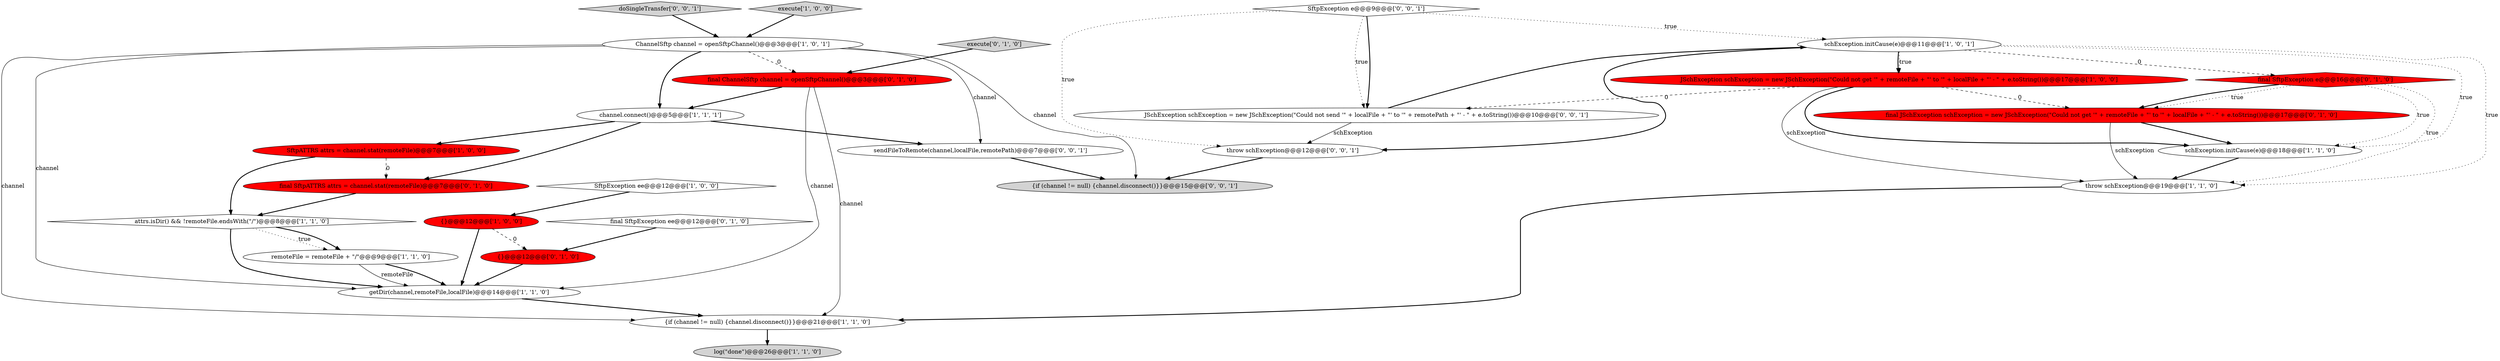 digraph {
0 [style = filled, label = "schException.initCause(e)@@@11@@@['1', '0', '1']", fillcolor = white, shape = ellipse image = "AAA0AAABBB1BBB"];
8 [style = filled, label = "{if (channel != null) {channel.disconnect()}}@@@21@@@['1', '1', '0']", fillcolor = white, shape = ellipse image = "AAA0AAABBB1BBB"];
16 [style = filled, label = "final JSchException schException = new JSchException(\"Could not get '\" + remoteFile + \"' to '\" + localFile + \"' - \" + e.toString())@@@17@@@['0', '1', '0']", fillcolor = red, shape = ellipse image = "AAA1AAABBB2BBB"];
9 [style = filled, label = "{}@@@12@@@['1', '0', '0']", fillcolor = red, shape = ellipse image = "AAA1AAABBB1BBB"];
2 [style = filled, label = "SftpException ee@@@12@@@['1', '0', '0']", fillcolor = white, shape = diamond image = "AAA0AAABBB1BBB"];
26 [style = filled, label = "throw schException@@@12@@@['0', '0', '1']", fillcolor = white, shape = ellipse image = "AAA0AAABBB3BBB"];
4 [style = filled, label = "ChannelSftp channel = openSftpChannel()@@@3@@@['1', '0', '1']", fillcolor = white, shape = ellipse image = "AAA0AAABBB1BBB"];
25 [style = filled, label = "doSingleTransfer['0', '0', '1']", fillcolor = lightgray, shape = diamond image = "AAA0AAABBB3BBB"];
17 [style = filled, label = "final ChannelSftp channel = openSftpChannel()@@@3@@@['0', '1', '0']", fillcolor = red, shape = ellipse image = "AAA1AAABBB2BBB"];
3 [style = filled, label = "remoteFile = remoteFile + \"/\"@@@9@@@['1', '1', '0']", fillcolor = white, shape = ellipse image = "AAA0AAABBB1BBB"];
18 [style = filled, label = "final SftpException e@@@16@@@['0', '1', '0']", fillcolor = red, shape = diamond image = "AAA1AAABBB2BBB"];
14 [style = filled, label = "getDir(channel,remoteFile,localFile)@@@14@@@['1', '1', '0']", fillcolor = white, shape = ellipse image = "AAA0AAABBB1BBB"];
13 [style = filled, label = "attrs.isDir() && !remoteFile.endsWith(\"/\")@@@8@@@['1', '1', '0']", fillcolor = white, shape = diamond image = "AAA0AAABBB1BBB"];
21 [style = filled, label = "execute['0', '1', '0']", fillcolor = lightgray, shape = diamond image = "AAA0AAABBB2BBB"];
19 [style = filled, label = "{}@@@12@@@['0', '1', '0']", fillcolor = red, shape = ellipse image = "AAA1AAABBB2BBB"];
27 [style = filled, label = "JSchException schException = new JSchException(\"Could not send '\" + localFile + \"' to '\" + remotePath + \"' - \" + e.toString())@@@10@@@['0', '0', '1']", fillcolor = white, shape = ellipse image = "AAA0AAABBB3BBB"];
20 [style = filled, label = "final SftpATTRS attrs = channel.stat(remoteFile)@@@7@@@['0', '1', '0']", fillcolor = red, shape = ellipse image = "AAA1AAABBB2BBB"];
10 [style = filled, label = "execute['1', '0', '0']", fillcolor = lightgray, shape = diamond image = "AAA0AAABBB1BBB"];
7 [style = filled, label = "schException.initCause(e)@@@18@@@['1', '1', '0']", fillcolor = white, shape = ellipse image = "AAA0AAABBB1BBB"];
11 [style = filled, label = "log(\"done\")@@@26@@@['1', '1', '0']", fillcolor = lightgray, shape = ellipse image = "AAA0AAABBB1BBB"];
23 [style = filled, label = "SftpException e@@@9@@@['0', '0', '1']", fillcolor = white, shape = diamond image = "AAA0AAABBB3BBB"];
6 [style = filled, label = "JSchException schException = new JSchException(\"Could not get '\" + remoteFile + \"' to '\" + localFile + \"' - \" + e.toString())@@@17@@@['1', '0', '0']", fillcolor = red, shape = ellipse image = "AAA1AAABBB1BBB"];
5 [style = filled, label = "channel.connect()@@@5@@@['1', '1', '1']", fillcolor = white, shape = ellipse image = "AAA0AAABBB1BBB"];
12 [style = filled, label = "throw schException@@@19@@@['1', '1', '0']", fillcolor = white, shape = ellipse image = "AAA0AAABBB1BBB"];
22 [style = filled, label = "sendFileToRemote(channel,localFile,remotePath)@@@7@@@['0', '0', '1']", fillcolor = white, shape = ellipse image = "AAA0AAABBB3BBB"];
15 [style = filled, label = "final SftpException ee@@@12@@@['0', '1', '0']", fillcolor = white, shape = diamond image = "AAA0AAABBB2BBB"];
24 [style = filled, label = "{if (channel != null) {channel.disconnect()}}@@@15@@@['0', '0', '1']", fillcolor = lightgray, shape = ellipse image = "AAA0AAABBB3BBB"];
1 [style = filled, label = "SftpATTRS attrs = channel.stat(remoteFile)@@@7@@@['1', '0', '0']", fillcolor = red, shape = ellipse image = "AAA1AAABBB1BBB"];
0->12 [style = dotted, label="true"];
17->5 [style = bold, label=""];
20->13 [style = bold, label=""];
18->7 [style = dotted, label="true"];
0->26 [style = bold, label=""];
23->27 [style = bold, label=""];
27->0 [style = bold, label=""];
5->20 [style = bold, label=""];
13->3 [style = dotted, label="true"];
0->6 [style = bold, label=""];
7->12 [style = bold, label=""];
18->16 [style = dotted, label="true"];
4->17 [style = dashed, label="0"];
4->8 [style = solid, label="channel"];
3->14 [style = solid, label="remoteFile"];
3->14 [style = bold, label=""];
6->12 [style = solid, label="schException"];
16->7 [style = bold, label=""];
17->14 [style = solid, label="channel"];
25->4 [style = bold, label=""];
2->9 [style = bold, label=""];
4->14 [style = solid, label="channel"];
15->19 [style = bold, label=""];
26->24 [style = bold, label=""];
0->6 [style = dotted, label="true"];
1->13 [style = bold, label=""];
1->20 [style = dashed, label="0"];
9->19 [style = dashed, label="0"];
5->1 [style = bold, label=""];
23->26 [style = dotted, label="true"];
18->12 [style = dotted, label="true"];
6->16 [style = dashed, label="0"];
19->14 [style = bold, label=""];
13->3 [style = bold, label=""];
4->24 [style = solid, label="channel"];
16->12 [style = solid, label="schException"];
6->27 [style = dashed, label="0"];
12->8 [style = bold, label=""];
23->27 [style = dotted, label="true"];
9->14 [style = bold, label=""];
10->4 [style = bold, label=""];
0->18 [style = dashed, label="0"];
27->26 [style = solid, label="schException"];
14->8 [style = bold, label=""];
22->24 [style = bold, label=""];
6->7 [style = bold, label=""];
4->22 [style = solid, label="channel"];
8->11 [style = bold, label=""];
5->22 [style = bold, label=""];
13->14 [style = bold, label=""];
4->5 [style = bold, label=""];
21->17 [style = bold, label=""];
23->0 [style = dotted, label="true"];
0->7 [style = dotted, label="true"];
17->8 [style = solid, label="channel"];
18->16 [style = bold, label=""];
}
